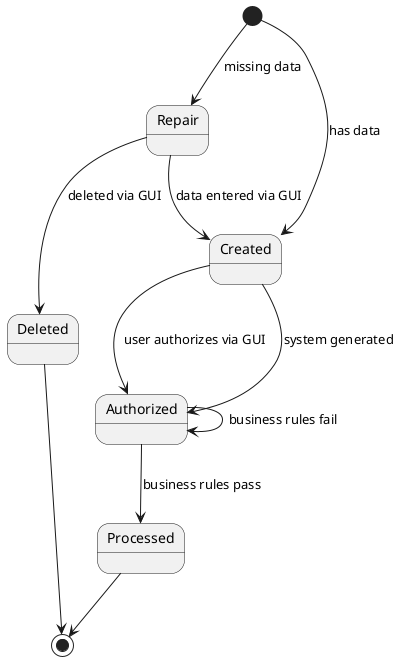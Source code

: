@startuml
[*]  --> Repair : missing data
[*]  --> Created : has data

Repair --> Created : data entered via GUI

Repair --> Deleted : deleted via GUI
Created --> Authorized : system generated
Created --> Authorized : user authorizes via GUI

Authorized --> Authorized : business rules fail
Authorized --> Processed : business rules pass

Deleted --> [*]
Processed --> [*]
@enduml
